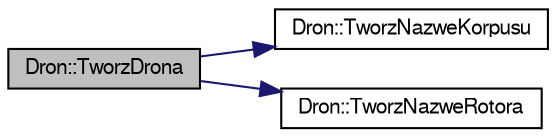 digraph "Dron::TworzDrona"
{
 // LATEX_PDF_SIZE
  edge [fontname="FreeSans",fontsize="10",labelfontname="FreeSans",labelfontsize="10"];
  node [fontname="FreeSans",fontsize="10",shape=record];
  rankdir="LR";
  Node1 [label="Dron::TworzDrona",height=0.2,width=0.4,color="black", fillcolor="grey75", style="filled", fontcolor="black",tooltip="Metoda tworzaca zestaw plikow ze wspolrzednymi."];
  Node1 -> Node2 [color="midnightblue",fontsize="10",style="solid",fontname="FreeSans"];
  Node2 [label="Dron::TworzNazweKorpusu",height=0.2,width=0.4,color="black", fillcolor="white", style="filled",URL="$a00130.html#a85043c9ab654565bb109585b676ca20f",tooltip="Metoda tworzaca nazwe korpusu."];
  Node1 -> Node3 [color="midnightblue",fontsize="10",style="solid",fontname="FreeSans"];
  Node3 [label="Dron::TworzNazweRotora",height=0.2,width=0.4,color="black", fillcolor="white", style="filled",URL="$a00130.html#a10e3f7aeae3b22d76e9b79ae216e9e77",tooltip="Metody generujace nazwy plikow."];
}
